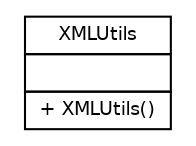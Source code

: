 #!/usr/local/bin/dot
#
# Class diagram 
# Generated by UmlGraph version 4.6 (http://www.spinellis.gr/sw/umlgraph)
#

digraph G {
	edge [fontname="Helvetica",fontsize=10,labelfontname="Helvetica",labelfontsize=10];
	node [fontname="Helvetica",fontsize=10,shape=plaintext];
	// fr.univrennes1.cri.jtacl.lib.xml.XMLUtils
	c0 [label=<<table border="0" cellborder="1" cellspacing="0" cellpadding="2" port="p" href="./XMLUtils.html">
		<tr><td><table border="0" cellspacing="0" cellpadding="1">
			<tr><td> XMLUtils </td></tr>
		</table></td></tr>
		<tr><td><table border="0" cellspacing="0" cellpadding="1">
			<tr><td align="left">  </td></tr>
		</table></td></tr>
		<tr><td><table border="0" cellspacing="0" cellpadding="1">
			<tr><td align="left"> + XMLUtils() </td></tr>
		</table></td></tr>
		</table>>, fontname="Helvetica", fontcolor="black", fontsize=9.0];
}

